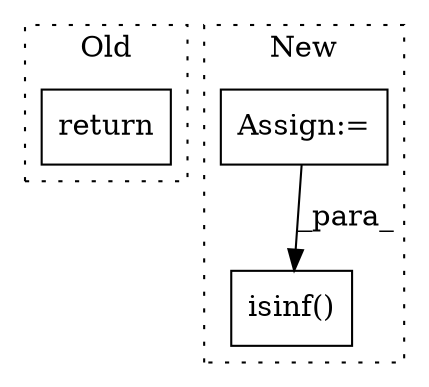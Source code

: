 digraph G {
subgraph cluster0 {
1 [label="return" a="93" s="10028" l="7" shape="box"];
label = "Old";
style="dotted";
}
subgraph cluster1 {
2 [label="isinf()" a="75" s="10313,10335" l="12,1" shape="box"];
3 [label="Assign:=" a="68" s="10084" l="17" shape="box"];
label = "New";
style="dotted";
}
3 -> 2 [label="_para_"];
}